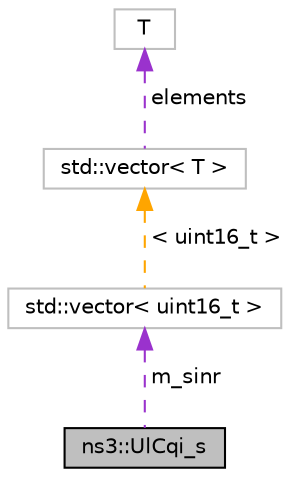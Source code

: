 digraph "ns3::UlCqi_s"
{
 // LATEX_PDF_SIZE
  edge [fontname="Helvetica",fontsize="10",labelfontname="Helvetica",labelfontsize="10"];
  node [fontname="Helvetica",fontsize="10",shape=record];
  Node1 [label="ns3::UlCqi_s",height=0.2,width=0.4,color="black", fillcolor="grey75", style="filled", fontcolor="black",tooltip="See section 4.3.29 ulCQI."];
  Node2 -> Node1 [dir="back",color="darkorchid3",fontsize="10",style="dashed",label=" m_sinr" ,fontname="Helvetica"];
  Node2 [label="std::vector\< uint16_t \>",height=0.2,width=0.4,color="grey75", fillcolor="white", style="filled",tooltip=" "];
  Node3 -> Node2 [dir="back",color="orange",fontsize="10",style="dashed",label=" \< uint16_t \>" ,fontname="Helvetica"];
  Node3 [label="std::vector\< T \>",height=0.2,width=0.4,color="grey75", fillcolor="white", style="filled",tooltip=" "];
  Node4 -> Node3 [dir="back",color="darkorchid3",fontsize="10",style="dashed",label=" elements" ,fontname="Helvetica"];
  Node4 [label="T",height=0.2,width=0.4,color="grey75", fillcolor="white", style="filled",tooltip=" "];
}
